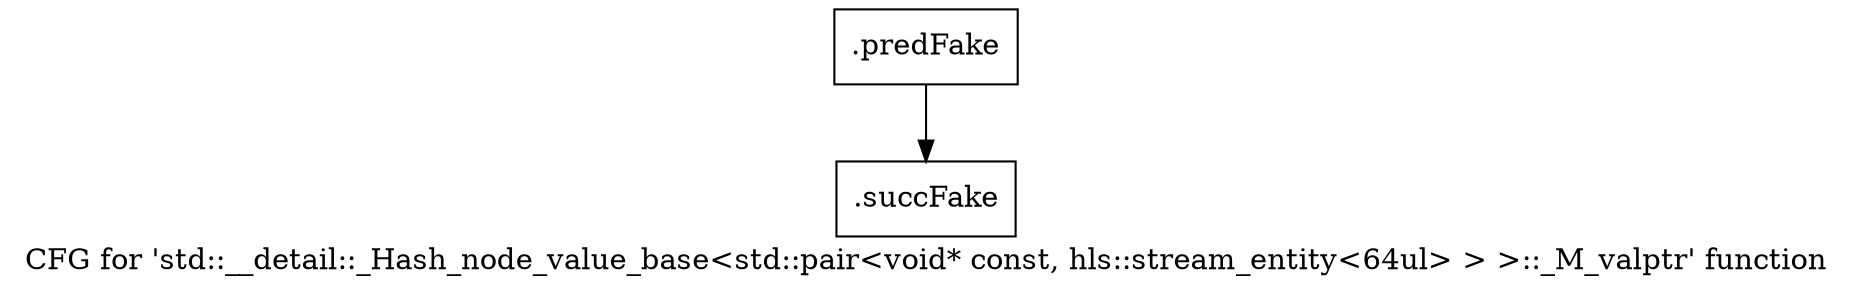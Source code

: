 digraph "CFG for 'std::__detail::_Hash_node_value_base\<std::pair\<void* const, hls::stream_entity\<64ul\> \> \>::_M_valptr' function" {
	label="CFG for 'std::__detail::_Hash_node_value_base\<std::pair\<void* const, hls::stream_entity\<64ul\> \> \>::_M_valptr' function";

	Node0x5956940 [shape=record,filename="",linenumber="",label="{.predFake}"];
	Node0x5956940 -> Node0x61462b0[ callList="" memoryops="" filename="/mnt/xilinx/Vitis_HLS/2021.2/tps/lnx64/gcc-6.2.0/lib/gcc/x86_64-pc-linux-gnu/6.2.0/../../../../include/c++/6.2.0/bits/hashtable_policy.h" execusionnum="0"];
	Node0x61462b0 [shape=record,filename="/mnt/xilinx/Vitis_HLS/2021.2/tps/lnx64/gcc-6.2.0/lib/gcc/x86_64-pc-linux-gnu/6.2.0/../../../../include/c++/6.2.0/bits/hashtable_policy.h",linenumber="254",label="{.succFake}"];
}
